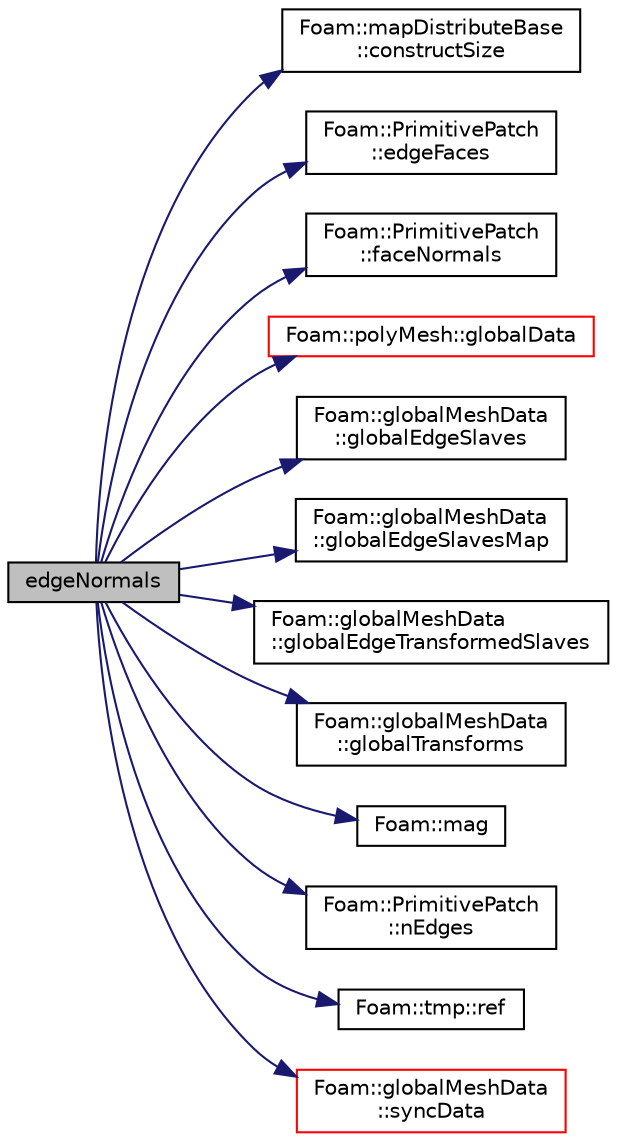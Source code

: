 digraph "edgeNormals"
{
  bgcolor="transparent";
  edge [fontname="Helvetica",fontsize="10",labelfontname="Helvetica",labelfontsize="10"];
  node [fontname="Helvetica",fontsize="10",shape=record];
  rankdir="LR";
  Node511 [label="edgeNormals",height=0.2,width=0.4,color="black", fillcolor="grey75", style="filled", fontcolor="black"];
  Node511 -> Node512 [color="midnightblue",fontsize="10",style="solid",fontname="Helvetica"];
  Node512 [label="Foam::mapDistributeBase\l::constructSize",height=0.2,width=0.4,color="black",URL="$a28525.html#aafa5c5eaac08986c309d43bb80c2ab1f",tooltip="Constructed data size. "];
  Node511 -> Node513 [color="midnightblue",fontsize="10",style="solid",fontname="Helvetica"];
  Node513 [label="Foam::PrimitivePatch\l::edgeFaces",height=0.2,width=0.4,color="black",URL="$a28693.html#ad38ecd2902727a890ebd437731c271c8",tooltip="Return edge-face addressing. "];
  Node511 -> Node514 [color="midnightblue",fontsize="10",style="solid",fontname="Helvetica"];
  Node514 [label="Foam::PrimitivePatch\l::faceNormals",height=0.2,width=0.4,color="black",URL="$a28693.html#ad96a54bba336ea57f59f0da350d3c265",tooltip="Return face normals for patch. "];
  Node511 -> Node515 [color="midnightblue",fontsize="10",style="solid",fontname="Helvetica"];
  Node515 [label="Foam::polyMesh::globalData",height=0.2,width=0.4,color="red",URL="$a28565.html#a5e9cb8eb9e52843d336386b13423d19c",tooltip="Return parallel info. "];
  Node511 -> Node518 [color="midnightblue",fontsize="10",style="solid",fontname="Helvetica"];
  Node518 [label="Foam::globalMeshData\l::globalEdgeSlaves",height=0.2,width=0.4,color="black",URL="$a28485.html#afa581a6489608d506bd89d856d025035"];
  Node511 -> Node519 [color="midnightblue",fontsize="10",style="solid",fontname="Helvetica"];
  Node519 [label="Foam::globalMeshData\l::globalEdgeSlavesMap",height=0.2,width=0.4,color="black",URL="$a28485.html#a8ade9363e1031c5b5623b27388bf9252"];
  Node511 -> Node520 [color="midnightblue",fontsize="10",style="solid",fontname="Helvetica"];
  Node520 [label="Foam::globalMeshData\l::globalEdgeTransformedSlaves",height=0.2,width=0.4,color="black",URL="$a28485.html#a26441ca5632603facc931e1293df059d"];
  Node511 -> Node521 [color="midnightblue",fontsize="10",style="solid",fontname="Helvetica"];
  Node521 [label="Foam::globalMeshData\l::globalTransforms",height=0.2,width=0.4,color="black",URL="$a28485.html#ac9bc896b4902c5873e7314dcc15477c8",tooltip="Global transforms numbering. "];
  Node511 -> Node522 [color="midnightblue",fontsize="10",style="solid",fontname="Helvetica"];
  Node522 [label="Foam::mag",height=0.2,width=0.4,color="black",URL="$a21851.html#a929da2a3fdcf3dacbbe0487d3a330dae"];
  Node511 -> Node523 [color="midnightblue",fontsize="10",style="solid",fontname="Helvetica"];
  Node523 [label="Foam::PrimitivePatch\l::nEdges",height=0.2,width=0.4,color="black",URL="$a28693.html#a086513bcff1a3f1684e1a3879dd90deb",tooltip="Return number of edges in patch. "];
  Node511 -> Node524 [color="midnightblue",fontsize="10",style="solid",fontname="Helvetica"];
  Node524 [label="Foam::tmp::ref",height=0.2,width=0.4,color="black",URL="$a27077.html#aeaf81e641282874cef07f5b808efc83b",tooltip="Return non-const reference or generate a fatal error. "];
  Node511 -> Node525 [color="midnightblue",fontsize="10",style="solid",fontname="Helvetica"];
  Node525 [label="Foam::globalMeshData\l::syncData",height=0.2,width=0.4,color="red",URL="$a28485.html#a81fffc5ec4bfe50dd3ba0a3ca38ee2f1",tooltip="Helper: synchronise data with transforms. "];
}
